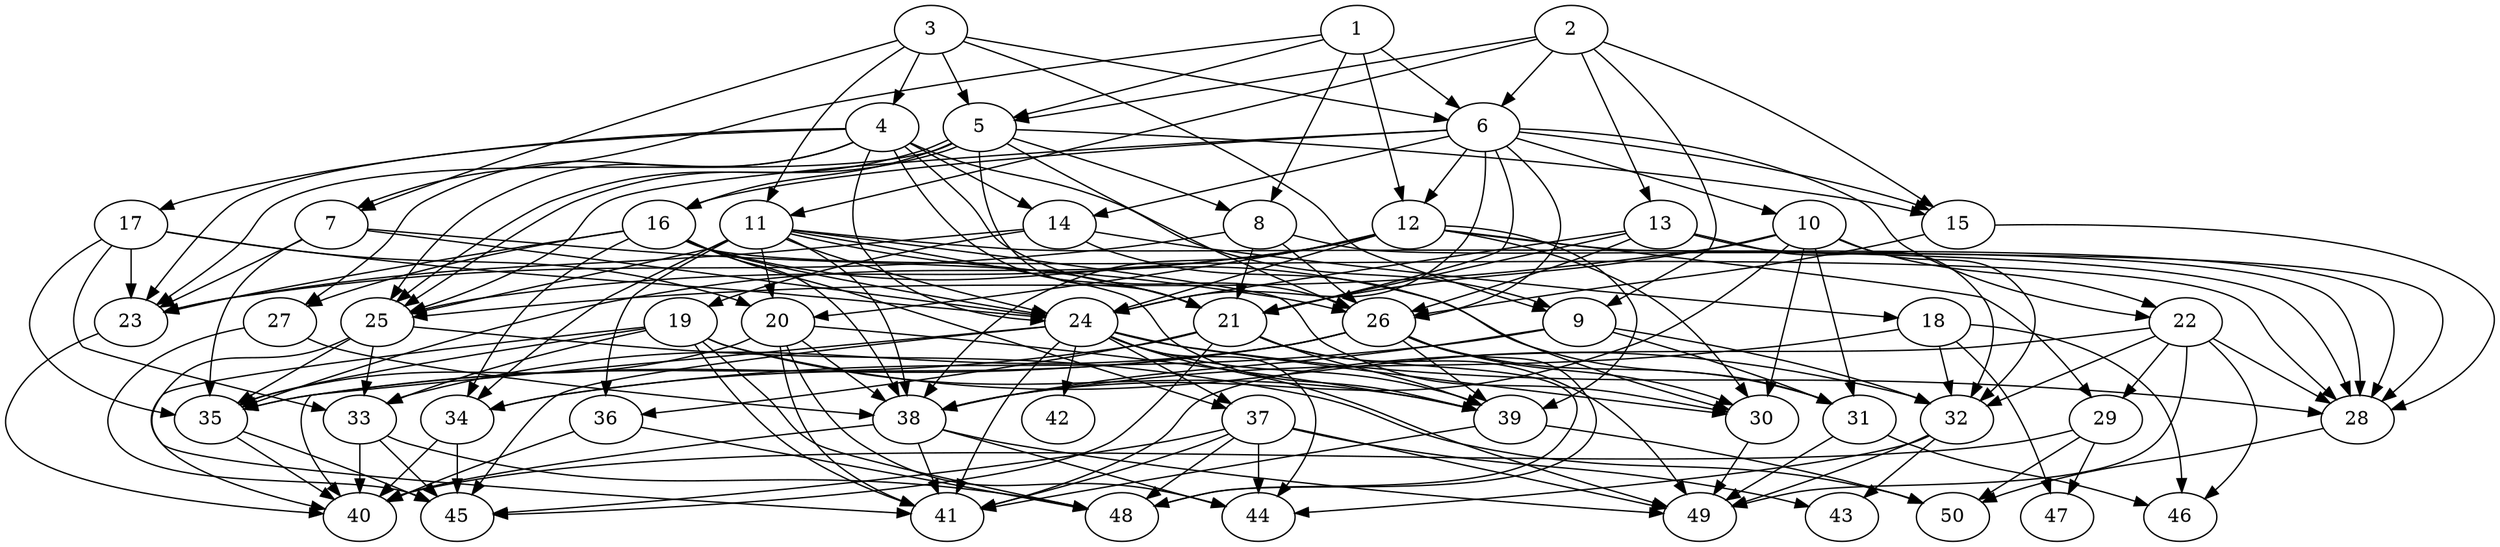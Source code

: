 // DAG automatically generated by daggen at Fri Aug  4 16:35:14 2017
// ./daggen --dot -n 50 --fat 0.5 --regular 0.2 --density 0.8 --jump 2 
digraph G {
  1 [size="518333", alpha="0.06"]
  1 -> 5 [size ="679"]
  1 -> 6 [size ="679"]
  1 -> 7 [size ="679"]
  1 -> 8 [size ="679"]
  1 -> 12 [size ="679"]
  2 [size="2880", alpha="0.06"]
  2 -> 5 [size ="75"]
  2 -> 6 [size ="75"]
  2 -> 9 [size ="75"]
  2 -> 11 [size ="75"]
  2 -> 13 [size ="75"]
  2 -> 15 [size ="75"]
  3 [size="31118", alpha="0.15"]
  3 -> 4 [size ="537"]
  3 -> 5 [size ="537"]
  3 -> 6 [size ="537"]
  3 -> 7 [size ="537"]
  3 -> 9 [size ="537"]
  3 -> 11 [size ="537"]
  4 [size="19547", alpha="0.09"]
  4 -> 9 [size ="679"]
  4 -> 14 [size ="679"]
  4 -> 17 [size ="679"]
  4 -> 21 [size ="679"]
  4 -> 23 [size ="679"]
  4 -> 24 [size ="679"]
  4 -> 25 [size ="679"]
  4 -> 26 [size ="679"]
  4 -> 27 [size ="679"]
  5 [size="549756", alpha="0.15"]
  5 -> 8 [size ="537"]
  5 -> 15 [size ="537"]
  5 -> 16 [size ="537"]
  5 -> 21 [size ="537"]
  5 -> 23 [size ="537"]
  5 -> 25 [size ="537"]
  5 -> 25 [size ="537"]
  5 -> 26 [size ="537"]
  6 [size="5690", alpha="0.06"]
  6 -> 10 [size ="411"]
  6 -> 12 [size ="411"]
  6 -> 14 [size ="411"]
  6 -> 15 [size ="411"]
  6 -> 16 [size ="411"]
  6 -> 21 [size ="411"]
  6 -> 22 [size ="411"]
  6 -> 24 [size ="411"]
  6 -> 25 [size ="411"]
  6 -> 26 [size ="411"]
  7 [size="724905", alpha="0.06"]
  7 -> 23 [size ="679"]
  7 -> 24 [size ="679"]
  7 -> 26 [size ="679"]
  7 -> 35 [size ="679"]
  8 [size="11191", alpha="0.09"]
  8 -> 21 [size ="210"]
  8 -> 23 [size ="210"]
  8 -> 26 [size ="210"]
  8 -> 28 [size ="210"]
  9 [size="165084", alpha="0.06"]
  9 -> 31 [size ="134"]
  9 -> 32 [size ="134"]
  9 -> 34 [size ="134"]
  9 -> 38 [size ="134"]
  10 [size="115421", alpha="0.14"]
  10 -> 21 [size ="302"]
  10 -> 22 [size ="302"]
  10 -> 25 [size ="302"]
  10 -> 30 [size ="302"]
  10 -> 31 [size ="302"]
  10 -> 32 [size ="302"]
  10 -> 38 [size ="302"]
  11 [size="1073742", alpha="0.08"]
  11 -> 20 [size ="839"]
  11 -> 21 [size ="839"]
  11 -> 24 [size ="839"]
  11 -> 25 [size ="839"]
  11 -> 28 [size ="839"]
  11 -> 30 [size ="839"]
  11 -> 34 [size ="839"]
  11 -> 36 [size ="839"]
  11 -> 38 [size ="839"]
  11 -> 39 [size ="839"]
  12 [size="368293", alpha="0.06"]
  12 -> 20 [size ="411"]
  12 -> 24 [size ="411"]
  12 -> 25 [size ="411"]
  12 -> 28 [size ="411"]
  12 -> 29 [size ="411"]
  12 -> 30 [size ="411"]
  12 -> 35 [size ="411"]
  12 -> 38 [size ="411"]
  12 -> 39 [size ="411"]
  13 [size="134218", alpha="0.14"]
  13 -> 21 [size ="210"]
  13 -> 24 [size ="210"]
  13 -> 26 [size ="210"]
  13 -> 28 [size ="210"]
  13 -> 32 [size ="210"]
  14 [size="433906", alpha="0.14"]
  14 -> 18 [size ="839"]
  14 -> 19 [size ="839"]
  14 -> 23 [size ="839"]
  14 -> 30 [size ="839"]
  15 [size="1073742", alpha="0.03"]
  15 -> 26 [size ="839"]
  15 -> 28 [size ="839"]
  16 [size="6725", alpha="0.05"]
  16 -> 23 [size ="134"]
  16 -> 24 [size ="134"]
  16 -> 27 [size ="134"]
  16 -> 28 [size ="134"]
  16 -> 31 [size ="134"]
  16 -> 34 [size ="134"]
  16 -> 37 [size ="134"]
  16 -> 38 [size ="134"]
  17 [size="4484", alpha="0.06"]
  17 -> 20 [size ="75"]
  17 -> 23 [size ="75"]
  17 -> 24 [size ="75"]
  17 -> 33 [size ="75"]
  17 -> 35 [size ="75"]
  18 [size="231928", alpha="0.08"]
  18 -> 32 [size ="302"]
  18 -> 38 [size ="302"]
  18 -> 46 [size ="302"]
  18 -> 47 [size ="302"]
  19 [size="898269", alpha="0.19"]
  19 -> 32 [size ="679"]
  19 -> 33 [size ="679"]
  19 -> 35 [size ="679"]
  19 -> 39 [size ="679"]
  19 -> 40 [size ="679"]
  19 -> 41 [size ="679"]
  19 -> 48 [size ="679"]
  20 [size="447828", alpha="0.14"]
  20 -> 35 [size ="839"]
  20 -> 38 [size ="839"]
  20 -> 39 [size ="839"]
  20 -> 41 [size ="839"]
  20 -> 44 [size ="839"]
  21 [size="33538", alpha="0.16"]
  21 -> 35 [size ="839"]
  21 -> 36 [size ="839"]
  21 -> 39 [size ="839"]
  21 -> 45 [size ="839"]
  21 -> 48 [size ="839"]
  21 -> 49 [size ="839"]
  22 [size="52860", alpha="0.17"]
  22 -> 28 [size ="839"]
  22 -> 29 [size ="839"]
  22 -> 32 [size ="839"]
  22 -> 41 [size ="839"]
  22 -> 46 [size ="839"]
  22 -> 49 [size ="839"]
  23 [size="68719", alpha="0.07"]
  23 -> 40 [size ="134"]
  24 [size="34948", alpha="0.18"]
  24 -> 28 [size ="839"]
  24 -> 30 [size ="839"]
  24 -> 37 [size ="839"]
  24 -> 39 [size ="839"]
  24 -> 40 [size ="839"]
  24 -> 41 [size ="839"]
  24 -> 42 [size ="839"]
  24 -> 44 [size ="839"]
  24 -> 45 [size ="839"]
  24 -> 49 [size ="839"]
  25 [size="9658", alpha="0.05"]
  25 -> 33 [size ="411"]
  25 -> 35 [size ="411"]
  25 -> 41 [size ="411"]
  25 -> 50 [size ="411"]
  26 [size="99038", alpha="0.10"]
  26 -> 30 [size ="75"]
  26 -> 31 [size ="75"]
  26 -> 33 [size ="75"]
  26 -> 34 [size ="75"]
  26 -> 35 [size ="75"]
  26 -> 39 [size ="75"]
  26 -> 48 [size ="75"]
  27 [size="76713", alpha="0.05"]
  27 -> 38 [size ="75"]
  27 -> 45 [size ="75"]
  28 [size="36229", alpha="0.10"]
  28 -> 50 [size ="839"]
  29 [size="21090", alpha="0.01"]
  29 -> 40 [size ="839"]
  29 -> 47 [size ="839"]
  29 -> 50 [size ="839"]
  30 [size="22437", alpha="0.12"]
  30 -> 49 [size ="411"]
  31 [size="368293", alpha="0.12"]
  31 -> 46 [size ="411"]
  31 -> 49 [size ="411"]
  32 [size="13015", alpha="0.09"]
  32 -> 43 [size ="302"]
  32 -> 44 [size ="302"]
  32 -> 49 [size ="302"]
  33 [size="68719", alpha="0.17"]
  33 -> 40 [size ="134"]
  33 -> 45 [size ="134"]
  33 -> 48 [size ="134"]
  34 [size="68719", alpha="0.12"]
  34 -> 40 [size ="134"]
  34 -> 45 [size ="134"]
  35 [size="231928", alpha="0.12"]
  35 -> 40 [size ="302"]
  35 -> 45 [size ="302"]
  36 [size="4021", alpha="0.03"]
  36 -> 40 [size ="75"]
  36 -> 48 [size ="75"]
  37 [size="1123972", alpha="0.19"]
  37 -> 41 [size ="839"]
  37 -> 43 [size ="839"]
  37 -> 44 [size ="839"]
  37 -> 45 [size ="839"]
  37 -> 48 [size ="839"]
  37 -> 49 [size ="839"]
  38 [size="18027", alpha="0.10"]
  38 -> 40 [size ="302"]
  38 -> 41 [size ="302"]
  38 -> 44 [size ="302"]
  38 -> 49 [size ="302"]
  39 [size="42327", alpha="0.15"]
  39 -> 41 [size ="134"]
  39 -> 50 [size ="134"]
  40 [size="846216", alpha="0.13"]
  41 [size="897074", alpha="0.18"]
  42 [size="549756", alpha="0.12"]
  43 [size="725032", alpha="0.10"]
  44 [size="31041", alpha="0.04"]
  45 [size="28991", alpha="0.18"]
  46 [size="549756", alpha="0.04"]
  47 [size="2960", alpha="0.02"]
  48 [size="2255", alpha="0.20"]
  49 [size="134218", alpha="0.20"]
  50 [size="110457", alpha="0.07"]
}
